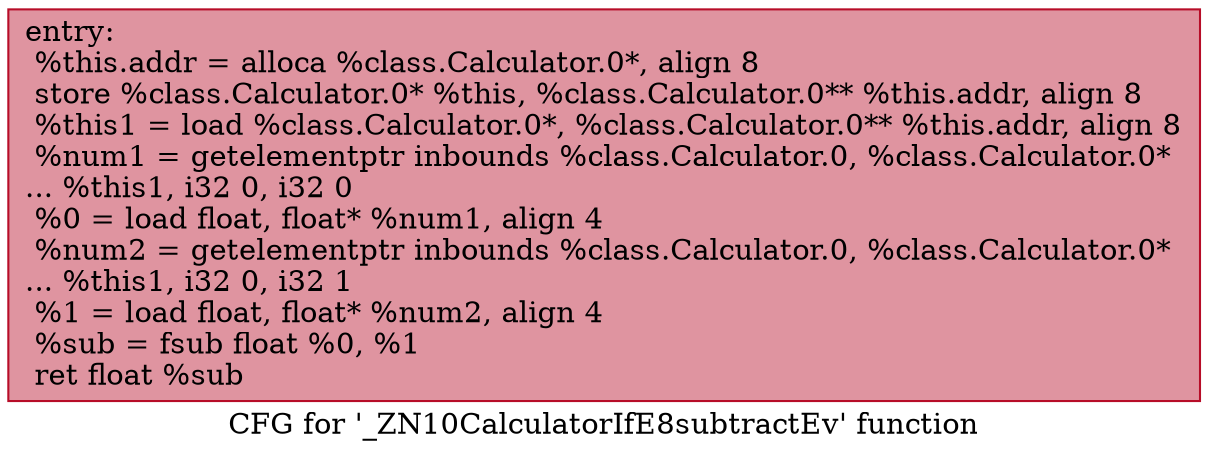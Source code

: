 digraph "CFG for '_ZN10CalculatorIfE8subtractEv' function" {
	label="CFG for '_ZN10CalculatorIfE8subtractEv' function";

	Node0x55d97c6cdac0 [shape=record,color="#b70d28ff", style=filled, fillcolor="#b70d2870",label="{entry:\l  %this.addr = alloca %class.Calculator.0*, align 8\l  store %class.Calculator.0* %this, %class.Calculator.0** %this.addr, align 8\l  %this1 = load %class.Calculator.0*, %class.Calculator.0** %this.addr, align 8\l  %num1 = getelementptr inbounds %class.Calculator.0, %class.Calculator.0*\l... %this1, i32 0, i32 0\l  %0 = load float, float* %num1, align 4\l  %num2 = getelementptr inbounds %class.Calculator.0, %class.Calculator.0*\l... %this1, i32 0, i32 1\l  %1 = load float, float* %num2, align 4\l  %sub = fsub float %0, %1\l  ret float %sub\l}"];
}
